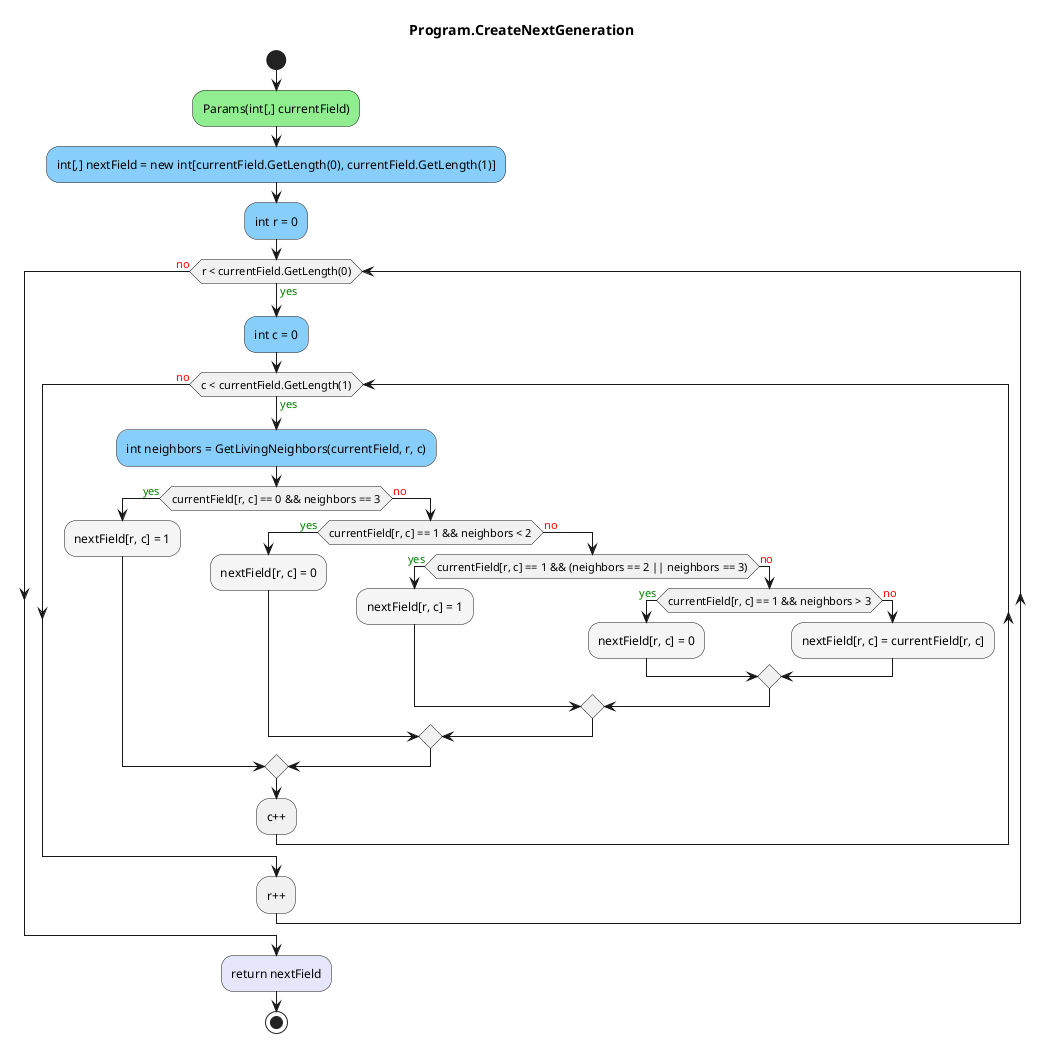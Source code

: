 @startuml Program.CreateNextGeneration
title Program.CreateNextGeneration
start
#LightGreen:Params(int[,] currentField);
#LightSkyBlue:int[,] nextField = new int[currentField.GetLength(0), currentField.GetLength(1)];
#LightSkyBlue:int r = 0;
while (r < currentField.GetLength(0)) is (<color:green>yes)
    #LightSkyBlue:int c = 0;
    while (c < currentField.GetLength(1)) is (<color:green>yes)
        #LightSkyBlue:int neighbors = GetLivingNeighbors(currentField, r, c);
        if (currentField[r, c] == 0 && neighbors == 3) then (<color:green>yes)
          #WhiteSmoke:nextField[r, c] = 1;
          else (<color:red>no)
            if (currentField[r, c] == 1 && neighbors < 2) then (<color:green>yes)
              #WhiteSmoke:nextField[r, c] = 0;
              else (<color:red>no)
                if (currentField[r, c] == 1 && (neighbors == 2 || neighbors == 3)) then (<color:green>yes)
                  #WhiteSmoke:nextField[r, c] = 1;
                  else (<color:red>no)
                    if (currentField[r, c] == 1 && neighbors > 3) then (<color:green>yes)
                      #WhiteSmoke:nextField[r, c] = 0;
                      else (<color:red>no)
                        #WhiteSmoke:nextField[r, c] = currentField[r, c];
                    endif
                endif
            endif
        endif
    :c++;
    endwhile (<color:red>no)
:r++;
endwhile (<color:red>no)
#Lavender:return nextField;
stop
@enduml
